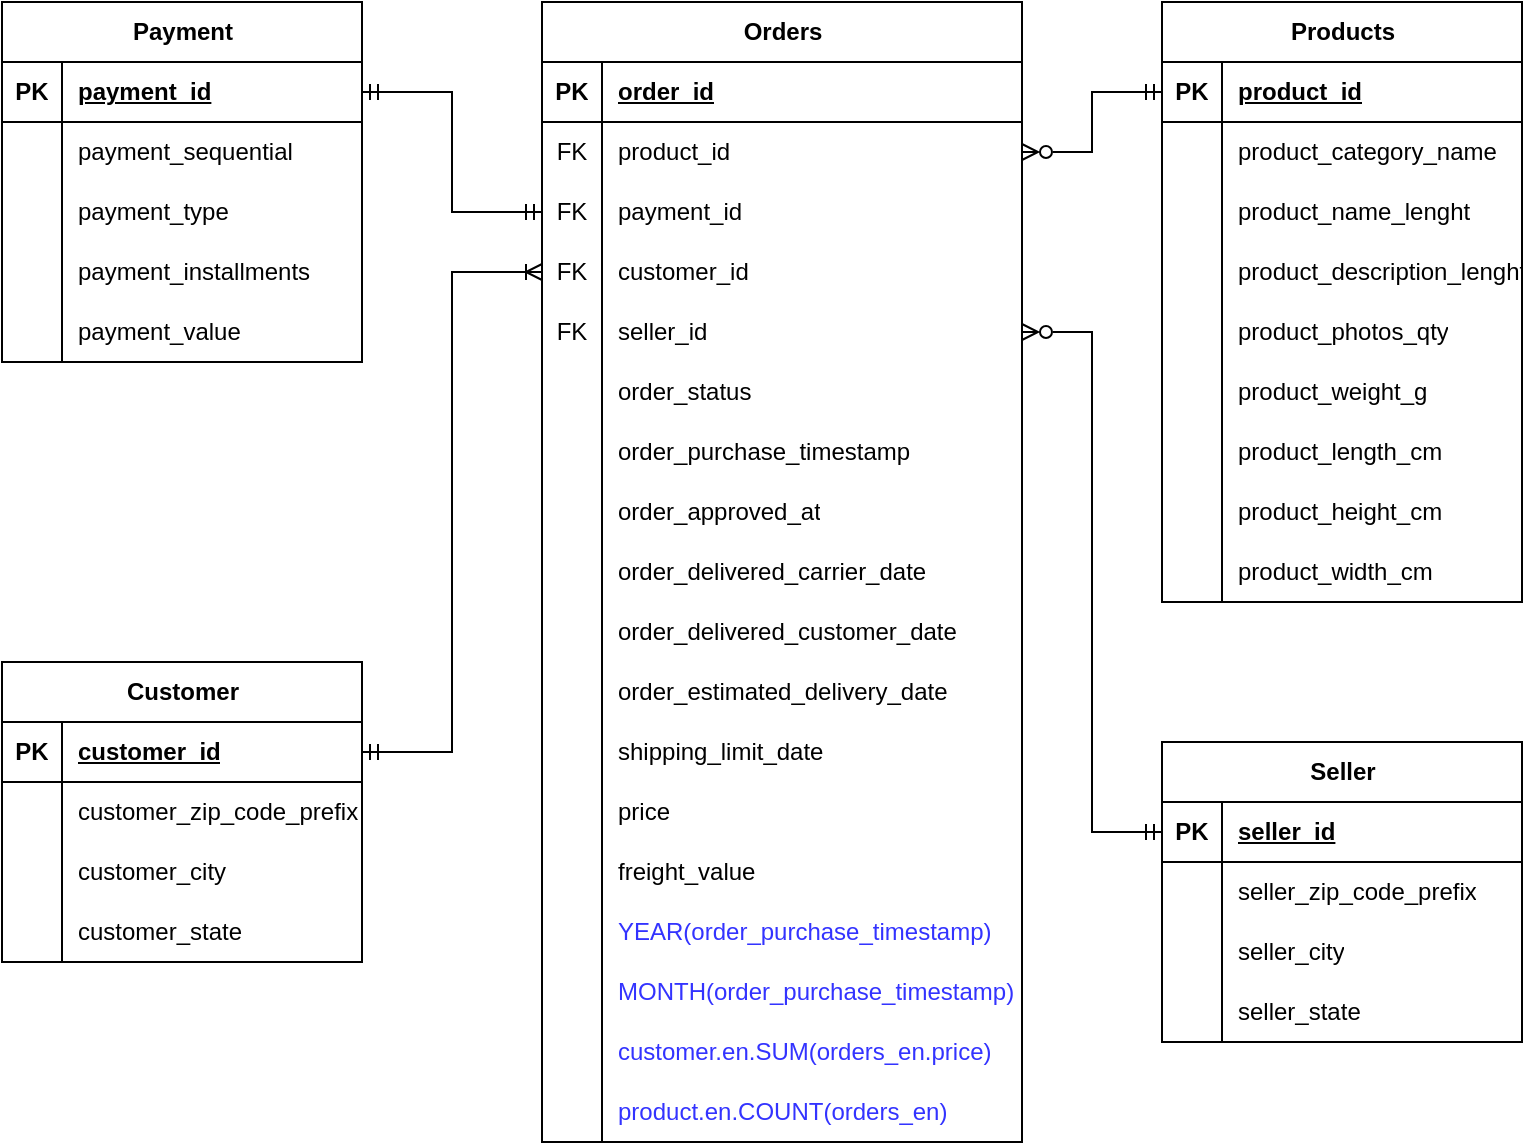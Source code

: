<mxfile version="22.0.8" type="device">
  <diagram name="Page-1" id="qzeJSUhGHi4rWK4yxpz6">
    <mxGraphModel dx="794" dy="478" grid="1" gridSize="10" guides="1" tooltips="1" connect="1" arrows="1" fold="1" page="1" pageScale="1" pageWidth="850" pageHeight="1100" math="0" shadow="0">
      <root>
        <mxCell id="0" />
        <mxCell id="1" parent="0" />
        <mxCell id="Pwe2rk0N0KUXp2eMr-Ns-1" value="Orders" style="shape=table;startSize=30;container=1;collapsible=1;childLayout=tableLayout;fixedRows=1;rowLines=0;fontStyle=1;align=center;resizeLast=1;html=1;" parent="1" vertex="1">
          <mxGeometry x="310" y="120" width="240" height="570" as="geometry" />
        </mxCell>
        <mxCell id="Pwe2rk0N0KUXp2eMr-Ns-2" value="" style="shape=tableRow;horizontal=0;startSize=0;swimlaneHead=0;swimlaneBody=0;fillColor=none;collapsible=0;dropTarget=0;points=[[0,0.5],[1,0.5]];portConstraint=eastwest;top=0;left=0;right=0;bottom=1;" parent="Pwe2rk0N0KUXp2eMr-Ns-1" vertex="1">
          <mxGeometry y="30" width="240" height="30" as="geometry" />
        </mxCell>
        <mxCell id="Pwe2rk0N0KUXp2eMr-Ns-3" value="PK" style="shape=partialRectangle;connectable=0;fillColor=none;top=0;left=0;bottom=0;right=0;fontStyle=1;overflow=hidden;whiteSpace=wrap;html=1;" parent="Pwe2rk0N0KUXp2eMr-Ns-2" vertex="1">
          <mxGeometry width="30" height="30" as="geometry">
            <mxRectangle width="30" height="30" as="alternateBounds" />
          </mxGeometry>
        </mxCell>
        <mxCell id="Pwe2rk0N0KUXp2eMr-Ns-4" value="order_id" style="shape=partialRectangle;connectable=0;fillColor=none;top=0;left=0;bottom=0;right=0;align=left;spacingLeft=6;fontStyle=5;overflow=hidden;whiteSpace=wrap;html=1;" parent="Pwe2rk0N0KUXp2eMr-Ns-2" vertex="1">
          <mxGeometry x="30" width="210" height="30" as="geometry">
            <mxRectangle width="210" height="30" as="alternateBounds" />
          </mxGeometry>
        </mxCell>
        <mxCell id="Pwe2rk0N0KUXp2eMr-Ns-5" value="" style="shape=tableRow;horizontal=0;startSize=0;swimlaneHead=0;swimlaneBody=0;fillColor=none;collapsible=0;dropTarget=0;points=[[0,0.5],[1,0.5]];portConstraint=eastwest;top=0;left=0;right=0;bottom=0;" parent="Pwe2rk0N0KUXp2eMr-Ns-1" vertex="1">
          <mxGeometry y="60" width="240" height="30" as="geometry" />
        </mxCell>
        <mxCell id="Pwe2rk0N0KUXp2eMr-Ns-6" value="FK" style="shape=partialRectangle;connectable=0;fillColor=none;top=0;left=0;bottom=0;right=0;editable=1;overflow=hidden;whiteSpace=wrap;html=1;" parent="Pwe2rk0N0KUXp2eMr-Ns-5" vertex="1">
          <mxGeometry width="30" height="30" as="geometry">
            <mxRectangle width="30" height="30" as="alternateBounds" />
          </mxGeometry>
        </mxCell>
        <mxCell id="Pwe2rk0N0KUXp2eMr-Ns-7" value="product_id" style="shape=partialRectangle;connectable=0;fillColor=none;top=0;left=0;bottom=0;right=0;align=left;spacingLeft=6;overflow=hidden;whiteSpace=wrap;html=1;" parent="Pwe2rk0N0KUXp2eMr-Ns-5" vertex="1">
          <mxGeometry x="30" width="210" height="30" as="geometry">
            <mxRectangle width="210" height="30" as="alternateBounds" />
          </mxGeometry>
        </mxCell>
        <mxCell id="Pwe2rk0N0KUXp2eMr-Ns-8" value="" style="shape=tableRow;horizontal=0;startSize=0;swimlaneHead=0;swimlaneBody=0;fillColor=none;collapsible=0;dropTarget=0;points=[[0,0.5],[1,0.5]];portConstraint=eastwest;top=0;left=0;right=0;bottom=0;" parent="Pwe2rk0N0KUXp2eMr-Ns-1" vertex="1">
          <mxGeometry y="90" width="240" height="30" as="geometry" />
        </mxCell>
        <mxCell id="Pwe2rk0N0KUXp2eMr-Ns-9" value="FK" style="shape=partialRectangle;connectable=0;fillColor=none;top=0;left=0;bottom=0;right=0;editable=1;overflow=hidden;whiteSpace=wrap;html=1;" parent="Pwe2rk0N0KUXp2eMr-Ns-8" vertex="1">
          <mxGeometry width="30" height="30" as="geometry">
            <mxRectangle width="30" height="30" as="alternateBounds" />
          </mxGeometry>
        </mxCell>
        <mxCell id="Pwe2rk0N0KUXp2eMr-Ns-10" value="payment_id" style="shape=partialRectangle;connectable=0;fillColor=none;top=0;left=0;bottom=0;right=0;align=left;spacingLeft=6;overflow=hidden;whiteSpace=wrap;html=1;" parent="Pwe2rk0N0KUXp2eMr-Ns-8" vertex="1">
          <mxGeometry x="30" width="210" height="30" as="geometry">
            <mxRectangle width="210" height="30" as="alternateBounds" />
          </mxGeometry>
        </mxCell>
        <mxCell id="Pwe2rk0N0KUXp2eMr-Ns-11" value="" style="shape=tableRow;horizontal=0;startSize=0;swimlaneHead=0;swimlaneBody=0;fillColor=none;collapsible=0;dropTarget=0;points=[[0,0.5],[1,0.5]];portConstraint=eastwest;top=0;left=0;right=0;bottom=0;" parent="Pwe2rk0N0KUXp2eMr-Ns-1" vertex="1">
          <mxGeometry y="120" width="240" height="30" as="geometry" />
        </mxCell>
        <mxCell id="Pwe2rk0N0KUXp2eMr-Ns-12" value="FK" style="shape=partialRectangle;connectable=0;fillColor=none;top=0;left=0;bottom=0;right=0;editable=1;overflow=hidden;whiteSpace=wrap;html=1;" parent="Pwe2rk0N0KUXp2eMr-Ns-11" vertex="1">
          <mxGeometry width="30" height="30" as="geometry">
            <mxRectangle width="30" height="30" as="alternateBounds" />
          </mxGeometry>
        </mxCell>
        <mxCell id="Pwe2rk0N0KUXp2eMr-Ns-13" value="customer_id" style="shape=partialRectangle;connectable=0;fillColor=none;top=0;left=0;bottom=0;right=0;align=left;spacingLeft=6;overflow=hidden;whiteSpace=wrap;html=1;" parent="Pwe2rk0N0KUXp2eMr-Ns-11" vertex="1">
          <mxGeometry x="30" width="210" height="30" as="geometry">
            <mxRectangle width="210" height="30" as="alternateBounds" />
          </mxGeometry>
        </mxCell>
        <mxCell id="Prn0q72OcxmIZA61o2YZ-41" style="shape=tableRow;horizontal=0;startSize=0;swimlaneHead=0;swimlaneBody=0;fillColor=none;collapsible=0;dropTarget=0;points=[[0,0.5],[1,0.5]];portConstraint=eastwest;top=0;left=0;right=0;bottom=0;" parent="Pwe2rk0N0KUXp2eMr-Ns-1" vertex="1">
          <mxGeometry y="150" width="240" height="30" as="geometry" />
        </mxCell>
        <mxCell id="Prn0q72OcxmIZA61o2YZ-42" value="FK" style="shape=partialRectangle;connectable=0;fillColor=none;top=0;left=0;bottom=0;right=0;editable=1;overflow=hidden;whiteSpace=wrap;html=1;" parent="Prn0q72OcxmIZA61o2YZ-41" vertex="1">
          <mxGeometry width="30" height="30" as="geometry">
            <mxRectangle width="30" height="30" as="alternateBounds" />
          </mxGeometry>
        </mxCell>
        <mxCell id="Prn0q72OcxmIZA61o2YZ-43" value="seller_id" style="shape=partialRectangle;connectable=0;fillColor=none;top=0;left=0;bottom=0;right=0;align=left;spacingLeft=6;overflow=hidden;whiteSpace=wrap;html=1;" parent="Prn0q72OcxmIZA61o2YZ-41" vertex="1">
          <mxGeometry x="30" width="210" height="30" as="geometry">
            <mxRectangle width="210" height="30" as="alternateBounds" />
          </mxGeometry>
        </mxCell>
        <mxCell id="Pwe2rk0N0KUXp2eMr-Ns-93" value="" style="shape=tableRow;horizontal=0;startSize=0;swimlaneHead=0;swimlaneBody=0;fillColor=none;collapsible=0;dropTarget=0;points=[[0,0.5],[1,0.5]];portConstraint=eastwest;top=0;left=0;right=0;bottom=0;" parent="Pwe2rk0N0KUXp2eMr-Ns-1" vertex="1">
          <mxGeometry y="180" width="240" height="30" as="geometry" />
        </mxCell>
        <mxCell id="Pwe2rk0N0KUXp2eMr-Ns-94" value="" style="shape=partialRectangle;connectable=0;fillColor=none;top=0;left=0;bottom=0;right=0;editable=1;overflow=hidden;whiteSpace=wrap;html=1;" parent="Pwe2rk0N0KUXp2eMr-Ns-93" vertex="1">
          <mxGeometry width="30" height="30" as="geometry">
            <mxRectangle width="30" height="30" as="alternateBounds" />
          </mxGeometry>
        </mxCell>
        <mxCell id="Pwe2rk0N0KUXp2eMr-Ns-95" value="order_status" style="shape=partialRectangle;connectable=0;fillColor=none;top=0;left=0;bottom=0;right=0;align=left;spacingLeft=6;overflow=hidden;whiteSpace=wrap;html=1;" parent="Pwe2rk0N0KUXp2eMr-Ns-93" vertex="1">
          <mxGeometry x="30" width="210" height="30" as="geometry">
            <mxRectangle width="210" height="30" as="alternateBounds" />
          </mxGeometry>
        </mxCell>
        <mxCell id="Pwe2rk0N0KUXp2eMr-Ns-96" value="" style="shape=tableRow;horizontal=0;startSize=0;swimlaneHead=0;swimlaneBody=0;fillColor=none;collapsible=0;dropTarget=0;points=[[0,0.5],[1,0.5]];portConstraint=eastwest;top=0;left=0;right=0;bottom=0;" parent="Pwe2rk0N0KUXp2eMr-Ns-1" vertex="1">
          <mxGeometry y="210" width="240" height="30" as="geometry" />
        </mxCell>
        <mxCell id="Pwe2rk0N0KUXp2eMr-Ns-97" value="" style="shape=partialRectangle;connectable=0;fillColor=none;top=0;left=0;bottom=0;right=0;editable=1;overflow=hidden;whiteSpace=wrap;html=1;" parent="Pwe2rk0N0KUXp2eMr-Ns-96" vertex="1">
          <mxGeometry width="30" height="30" as="geometry">
            <mxRectangle width="30" height="30" as="alternateBounds" />
          </mxGeometry>
        </mxCell>
        <mxCell id="Pwe2rk0N0KUXp2eMr-Ns-98" value="order_purchase_timestamp" style="shape=partialRectangle;connectable=0;fillColor=none;top=0;left=0;bottom=0;right=0;align=left;spacingLeft=6;overflow=hidden;whiteSpace=wrap;html=1;" parent="Pwe2rk0N0KUXp2eMr-Ns-96" vertex="1">
          <mxGeometry x="30" width="210" height="30" as="geometry">
            <mxRectangle width="210" height="30" as="alternateBounds" />
          </mxGeometry>
        </mxCell>
        <mxCell id="Pwe2rk0N0KUXp2eMr-Ns-99" value="" style="shape=tableRow;horizontal=0;startSize=0;swimlaneHead=0;swimlaneBody=0;fillColor=none;collapsible=0;dropTarget=0;points=[[0,0.5],[1,0.5]];portConstraint=eastwest;top=0;left=0;right=0;bottom=0;" parent="Pwe2rk0N0KUXp2eMr-Ns-1" vertex="1">
          <mxGeometry y="240" width="240" height="30" as="geometry" />
        </mxCell>
        <mxCell id="Pwe2rk0N0KUXp2eMr-Ns-100" value="" style="shape=partialRectangle;connectable=0;fillColor=none;top=0;left=0;bottom=0;right=0;editable=1;overflow=hidden;whiteSpace=wrap;html=1;" parent="Pwe2rk0N0KUXp2eMr-Ns-99" vertex="1">
          <mxGeometry width="30" height="30" as="geometry">
            <mxRectangle width="30" height="30" as="alternateBounds" />
          </mxGeometry>
        </mxCell>
        <mxCell id="Pwe2rk0N0KUXp2eMr-Ns-101" value="order_approved_at" style="shape=partialRectangle;connectable=0;fillColor=none;top=0;left=0;bottom=0;right=0;align=left;spacingLeft=6;overflow=hidden;whiteSpace=wrap;html=1;" parent="Pwe2rk0N0KUXp2eMr-Ns-99" vertex="1">
          <mxGeometry x="30" width="210" height="30" as="geometry">
            <mxRectangle width="210" height="30" as="alternateBounds" />
          </mxGeometry>
        </mxCell>
        <mxCell id="Pwe2rk0N0KUXp2eMr-Ns-102" value="" style="shape=tableRow;horizontal=0;startSize=0;swimlaneHead=0;swimlaneBody=0;fillColor=none;collapsible=0;dropTarget=0;points=[[0,0.5],[1,0.5]];portConstraint=eastwest;top=0;left=0;right=0;bottom=0;" parent="Pwe2rk0N0KUXp2eMr-Ns-1" vertex="1">
          <mxGeometry y="270" width="240" height="30" as="geometry" />
        </mxCell>
        <mxCell id="Pwe2rk0N0KUXp2eMr-Ns-103" value="" style="shape=partialRectangle;connectable=0;fillColor=none;top=0;left=0;bottom=0;right=0;editable=1;overflow=hidden;whiteSpace=wrap;html=1;" parent="Pwe2rk0N0KUXp2eMr-Ns-102" vertex="1">
          <mxGeometry width="30" height="30" as="geometry">
            <mxRectangle width="30" height="30" as="alternateBounds" />
          </mxGeometry>
        </mxCell>
        <mxCell id="Pwe2rk0N0KUXp2eMr-Ns-104" value="order_delivered_carrier_date" style="shape=partialRectangle;connectable=0;fillColor=none;top=0;left=0;bottom=0;right=0;align=left;spacingLeft=6;overflow=hidden;whiteSpace=wrap;html=1;" parent="Pwe2rk0N0KUXp2eMr-Ns-102" vertex="1">
          <mxGeometry x="30" width="210" height="30" as="geometry">
            <mxRectangle width="210" height="30" as="alternateBounds" />
          </mxGeometry>
        </mxCell>
        <mxCell id="Pwe2rk0N0KUXp2eMr-Ns-105" value="" style="shape=tableRow;horizontal=0;startSize=0;swimlaneHead=0;swimlaneBody=0;fillColor=none;collapsible=0;dropTarget=0;points=[[0,0.5],[1,0.5]];portConstraint=eastwest;top=0;left=0;right=0;bottom=0;" parent="Pwe2rk0N0KUXp2eMr-Ns-1" vertex="1">
          <mxGeometry y="300" width="240" height="30" as="geometry" />
        </mxCell>
        <mxCell id="Pwe2rk0N0KUXp2eMr-Ns-106" value="" style="shape=partialRectangle;connectable=0;fillColor=none;top=0;left=0;bottom=0;right=0;editable=1;overflow=hidden;whiteSpace=wrap;html=1;" parent="Pwe2rk0N0KUXp2eMr-Ns-105" vertex="1">
          <mxGeometry width="30" height="30" as="geometry">
            <mxRectangle width="30" height="30" as="alternateBounds" />
          </mxGeometry>
        </mxCell>
        <mxCell id="Pwe2rk0N0KUXp2eMr-Ns-107" value="order_delivered_customer_date" style="shape=partialRectangle;connectable=0;fillColor=none;top=0;left=0;bottom=0;right=0;align=left;spacingLeft=6;overflow=hidden;whiteSpace=wrap;html=1;" parent="Pwe2rk0N0KUXp2eMr-Ns-105" vertex="1">
          <mxGeometry x="30" width="210" height="30" as="geometry">
            <mxRectangle width="210" height="30" as="alternateBounds" />
          </mxGeometry>
        </mxCell>
        <mxCell id="Pwe2rk0N0KUXp2eMr-Ns-108" value="" style="shape=tableRow;horizontal=0;startSize=0;swimlaneHead=0;swimlaneBody=0;fillColor=none;collapsible=0;dropTarget=0;points=[[0,0.5],[1,0.5]];portConstraint=eastwest;top=0;left=0;right=0;bottom=0;" parent="Pwe2rk0N0KUXp2eMr-Ns-1" vertex="1">
          <mxGeometry y="330" width="240" height="30" as="geometry" />
        </mxCell>
        <mxCell id="Pwe2rk0N0KUXp2eMr-Ns-109" value="" style="shape=partialRectangle;connectable=0;fillColor=none;top=0;left=0;bottom=0;right=0;editable=1;overflow=hidden;whiteSpace=wrap;html=1;" parent="Pwe2rk0N0KUXp2eMr-Ns-108" vertex="1">
          <mxGeometry width="30" height="30" as="geometry">
            <mxRectangle width="30" height="30" as="alternateBounds" />
          </mxGeometry>
        </mxCell>
        <mxCell id="Pwe2rk0N0KUXp2eMr-Ns-110" value="order_estimated_delivery_date" style="shape=partialRectangle;connectable=0;fillColor=none;top=0;left=0;bottom=0;right=0;align=left;spacingLeft=6;overflow=hidden;whiteSpace=wrap;html=1;" parent="Pwe2rk0N0KUXp2eMr-Ns-108" vertex="1">
          <mxGeometry x="30" width="210" height="30" as="geometry">
            <mxRectangle width="210" height="30" as="alternateBounds" />
          </mxGeometry>
        </mxCell>
        <mxCell id="Pwe2rk0N0KUXp2eMr-Ns-169" value="" style="shape=tableRow;horizontal=0;startSize=0;swimlaneHead=0;swimlaneBody=0;fillColor=none;collapsible=0;dropTarget=0;points=[[0,0.5],[1,0.5]];portConstraint=eastwest;top=0;left=0;right=0;bottom=0;" parent="Pwe2rk0N0KUXp2eMr-Ns-1" vertex="1">
          <mxGeometry y="360" width="240" height="30" as="geometry" />
        </mxCell>
        <mxCell id="Pwe2rk0N0KUXp2eMr-Ns-170" value="" style="shape=partialRectangle;connectable=0;fillColor=none;top=0;left=0;bottom=0;right=0;editable=1;overflow=hidden;whiteSpace=wrap;html=1;" parent="Pwe2rk0N0KUXp2eMr-Ns-169" vertex="1">
          <mxGeometry width="30" height="30" as="geometry">
            <mxRectangle width="30" height="30" as="alternateBounds" />
          </mxGeometry>
        </mxCell>
        <mxCell id="Pwe2rk0N0KUXp2eMr-Ns-171" value="shipping_limit_date" style="shape=partialRectangle;connectable=0;fillColor=none;top=0;left=0;bottom=0;right=0;align=left;spacingLeft=6;overflow=hidden;whiteSpace=wrap;html=1;" parent="Pwe2rk0N0KUXp2eMr-Ns-169" vertex="1">
          <mxGeometry x="30" width="210" height="30" as="geometry">
            <mxRectangle width="210" height="30" as="alternateBounds" />
          </mxGeometry>
        </mxCell>
        <mxCell id="Pwe2rk0N0KUXp2eMr-Ns-172" value="" style="shape=tableRow;horizontal=0;startSize=0;swimlaneHead=0;swimlaneBody=0;fillColor=none;collapsible=0;dropTarget=0;points=[[0,0.5],[1,0.5]];portConstraint=eastwest;top=0;left=0;right=0;bottom=0;" parent="Pwe2rk0N0KUXp2eMr-Ns-1" vertex="1">
          <mxGeometry y="390" width="240" height="30" as="geometry" />
        </mxCell>
        <mxCell id="Pwe2rk0N0KUXp2eMr-Ns-173" value="" style="shape=partialRectangle;connectable=0;fillColor=none;top=0;left=0;bottom=0;right=0;editable=1;overflow=hidden;whiteSpace=wrap;html=1;" parent="Pwe2rk0N0KUXp2eMr-Ns-172" vertex="1">
          <mxGeometry width="30" height="30" as="geometry">
            <mxRectangle width="30" height="30" as="alternateBounds" />
          </mxGeometry>
        </mxCell>
        <mxCell id="Pwe2rk0N0KUXp2eMr-Ns-174" value="price" style="shape=partialRectangle;connectable=0;fillColor=none;top=0;left=0;bottom=0;right=0;align=left;spacingLeft=6;overflow=hidden;whiteSpace=wrap;html=1;" parent="Pwe2rk0N0KUXp2eMr-Ns-172" vertex="1">
          <mxGeometry x="30" width="210" height="30" as="geometry">
            <mxRectangle width="210" height="30" as="alternateBounds" />
          </mxGeometry>
        </mxCell>
        <mxCell id="Pwe2rk0N0KUXp2eMr-Ns-175" value="" style="shape=tableRow;horizontal=0;startSize=0;swimlaneHead=0;swimlaneBody=0;fillColor=none;collapsible=0;dropTarget=0;points=[[0,0.5],[1,0.5]];portConstraint=eastwest;top=0;left=0;right=0;bottom=0;" parent="Pwe2rk0N0KUXp2eMr-Ns-1" vertex="1">
          <mxGeometry y="420" width="240" height="30" as="geometry" />
        </mxCell>
        <mxCell id="Pwe2rk0N0KUXp2eMr-Ns-176" value="" style="shape=partialRectangle;connectable=0;fillColor=none;top=0;left=0;bottom=0;right=0;editable=1;overflow=hidden;whiteSpace=wrap;html=1;" parent="Pwe2rk0N0KUXp2eMr-Ns-175" vertex="1">
          <mxGeometry width="30" height="30" as="geometry">
            <mxRectangle width="30" height="30" as="alternateBounds" />
          </mxGeometry>
        </mxCell>
        <mxCell id="Pwe2rk0N0KUXp2eMr-Ns-177" value="freight_value" style="shape=partialRectangle;connectable=0;fillColor=none;top=0;left=0;bottom=0;right=0;align=left;spacingLeft=6;overflow=hidden;whiteSpace=wrap;html=1;" parent="Pwe2rk0N0KUXp2eMr-Ns-175" vertex="1">
          <mxGeometry x="30" width="210" height="30" as="geometry">
            <mxRectangle width="210" height="30" as="alternateBounds" />
          </mxGeometry>
        </mxCell>
        <mxCell id="Prn0q72OcxmIZA61o2YZ-1" value="" style="shape=tableRow;horizontal=0;startSize=0;swimlaneHead=0;swimlaneBody=0;fillColor=none;collapsible=0;dropTarget=0;points=[[0,0.5],[1,0.5]];portConstraint=eastwest;top=0;left=0;right=0;bottom=0;" parent="Pwe2rk0N0KUXp2eMr-Ns-1" vertex="1">
          <mxGeometry y="450" width="240" height="30" as="geometry" />
        </mxCell>
        <mxCell id="Prn0q72OcxmIZA61o2YZ-2" value="" style="shape=partialRectangle;connectable=0;fillColor=none;top=0;left=0;bottom=0;right=0;editable=1;overflow=hidden;whiteSpace=wrap;html=1;" parent="Prn0q72OcxmIZA61o2YZ-1" vertex="1">
          <mxGeometry width="30" height="30" as="geometry">
            <mxRectangle width="30" height="30" as="alternateBounds" />
          </mxGeometry>
        </mxCell>
        <mxCell id="Prn0q72OcxmIZA61o2YZ-3" value="YEAR(order_purchase_timestamp)" style="shape=partialRectangle;connectable=0;fillColor=none;top=0;left=0;bottom=0;right=0;align=left;spacingLeft=6;overflow=hidden;whiteSpace=wrap;html=1;fontColor=#3333FF;" parent="Prn0q72OcxmIZA61o2YZ-1" vertex="1">
          <mxGeometry x="30" width="210" height="30" as="geometry">
            <mxRectangle width="210" height="30" as="alternateBounds" />
          </mxGeometry>
        </mxCell>
        <mxCell id="Prn0q72OcxmIZA61o2YZ-4" value="" style="shape=tableRow;horizontal=0;startSize=0;swimlaneHead=0;swimlaneBody=0;fillColor=none;collapsible=0;dropTarget=0;points=[[0,0.5],[1,0.5]];portConstraint=eastwest;top=0;left=0;right=0;bottom=0;" parent="Pwe2rk0N0KUXp2eMr-Ns-1" vertex="1">
          <mxGeometry y="480" width="240" height="30" as="geometry" />
        </mxCell>
        <mxCell id="Prn0q72OcxmIZA61o2YZ-5" value="" style="shape=partialRectangle;connectable=0;fillColor=none;top=0;left=0;bottom=0;right=0;editable=1;overflow=hidden;whiteSpace=wrap;html=1;" parent="Prn0q72OcxmIZA61o2YZ-4" vertex="1">
          <mxGeometry width="30" height="30" as="geometry">
            <mxRectangle width="30" height="30" as="alternateBounds" />
          </mxGeometry>
        </mxCell>
        <mxCell id="Prn0q72OcxmIZA61o2YZ-6" value="MONTH(order_purchase_timestamp)" style="shape=partialRectangle;connectable=0;fillColor=none;top=0;left=0;bottom=0;right=0;align=left;spacingLeft=6;overflow=hidden;whiteSpace=wrap;html=1;fontColor=#3333FF;" parent="Prn0q72OcxmIZA61o2YZ-4" vertex="1">
          <mxGeometry x="30" width="210" height="30" as="geometry">
            <mxRectangle width="210" height="30" as="alternateBounds" />
          </mxGeometry>
        </mxCell>
        <mxCell id="5S1XWNk25aZmbT5HpbNP-1" value="" style="shape=tableRow;horizontal=0;startSize=0;swimlaneHead=0;swimlaneBody=0;fillColor=none;collapsible=0;dropTarget=0;points=[[0,0.5],[1,0.5]];portConstraint=eastwest;top=0;left=0;right=0;bottom=0;" vertex="1" parent="Pwe2rk0N0KUXp2eMr-Ns-1">
          <mxGeometry y="510" width="240" height="30" as="geometry" />
        </mxCell>
        <mxCell id="5S1XWNk25aZmbT5HpbNP-2" value="" style="shape=partialRectangle;connectable=0;fillColor=none;top=0;left=0;bottom=0;right=0;editable=1;overflow=hidden;whiteSpace=wrap;html=1;" vertex="1" parent="5S1XWNk25aZmbT5HpbNP-1">
          <mxGeometry width="30" height="30" as="geometry">
            <mxRectangle width="30" height="30" as="alternateBounds" />
          </mxGeometry>
        </mxCell>
        <mxCell id="5S1XWNk25aZmbT5HpbNP-3" value="customer.en.SUM(orders_en.price)" style="shape=partialRectangle;connectable=0;fillColor=none;top=0;left=0;bottom=0;right=0;align=left;spacingLeft=6;overflow=hidden;whiteSpace=wrap;html=1;fontColor=#3333FF;" vertex="1" parent="5S1XWNk25aZmbT5HpbNP-1">
          <mxGeometry x="30" width="210" height="30" as="geometry">
            <mxRectangle width="210" height="30" as="alternateBounds" />
          </mxGeometry>
        </mxCell>
        <mxCell id="5S1XWNk25aZmbT5HpbNP-4" value="" style="shape=tableRow;horizontal=0;startSize=0;swimlaneHead=0;swimlaneBody=0;fillColor=none;collapsible=0;dropTarget=0;points=[[0,0.5],[1,0.5]];portConstraint=eastwest;top=0;left=0;right=0;bottom=0;" vertex="1" parent="Pwe2rk0N0KUXp2eMr-Ns-1">
          <mxGeometry y="540" width="240" height="30" as="geometry" />
        </mxCell>
        <mxCell id="5S1XWNk25aZmbT5HpbNP-5" value="" style="shape=partialRectangle;connectable=0;fillColor=none;top=0;left=0;bottom=0;right=0;editable=1;overflow=hidden;whiteSpace=wrap;html=1;" vertex="1" parent="5S1XWNk25aZmbT5HpbNP-4">
          <mxGeometry width="30" height="30" as="geometry">
            <mxRectangle width="30" height="30" as="alternateBounds" />
          </mxGeometry>
        </mxCell>
        <mxCell id="5S1XWNk25aZmbT5HpbNP-6" value="product.en.COUNT(orders_en)" style="shape=partialRectangle;connectable=0;fillColor=none;top=0;left=0;bottom=0;right=0;align=left;spacingLeft=6;overflow=hidden;whiteSpace=wrap;html=1;fontColor=#3333FF;" vertex="1" parent="5S1XWNk25aZmbT5HpbNP-4">
          <mxGeometry x="30" width="210" height="30" as="geometry">
            <mxRectangle width="210" height="30" as="alternateBounds" />
          </mxGeometry>
        </mxCell>
        <mxCell id="Pwe2rk0N0KUXp2eMr-Ns-14" value="Products" style="shape=table;startSize=30;container=1;collapsible=1;childLayout=tableLayout;fixedRows=1;rowLines=0;fontStyle=1;align=center;resizeLast=1;html=1;" parent="1" vertex="1">
          <mxGeometry x="620" y="120" width="180" height="300" as="geometry" />
        </mxCell>
        <mxCell id="Pwe2rk0N0KUXp2eMr-Ns-15" value="" style="shape=tableRow;horizontal=0;startSize=0;swimlaneHead=0;swimlaneBody=0;fillColor=none;collapsible=0;dropTarget=0;points=[[0,0.5],[1,0.5]];portConstraint=eastwest;top=0;left=0;right=0;bottom=1;" parent="Pwe2rk0N0KUXp2eMr-Ns-14" vertex="1">
          <mxGeometry y="30" width="180" height="30" as="geometry" />
        </mxCell>
        <mxCell id="Pwe2rk0N0KUXp2eMr-Ns-16" value="PK" style="shape=partialRectangle;connectable=0;fillColor=none;top=0;left=0;bottom=0;right=0;fontStyle=1;overflow=hidden;whiteSpace=wrap;html=1;" parent="Pwe2rk0N0KUXp2eMr-Ns-15" vertex="1">
          <mxGeometry width="30" height="30" as="geometry">
            <mxRectangle width="30" height="30" as="alternateBounds" />
          </mxGeometry>
        </mxCell>
        <mxCell id="Pwe2rk0N0KUXp2eMr-Ns-17" value="product_id" style="shape=partialRectangle;connectable=0;fillColor=none;top=0;left=0;bottom=0;right=0;align=left;spacingLeft=6;fontStyle=5;overflow=hidden;whiteSpace=wrap;html=1;" parent="Pwe2rk0N0KUXp2eMr-Ns-15" vertex="1">
          <mxGeometry x="30" width="150" height="30" as="geometry">
            <mxRectangle width="150" height="30" as="alternateBounds" />
          </mxGeometry>
        </mxCell>
        <mxCell id="Pwe2rk0N0KUXp2eMr-Ns-123" value="" style="shape=tableRow;horizontal=0;startSize=0;swimlaneHead=0;swimlaneBody=0;fillColor=none;collapsible=0;dropTarget=0;points=[[0,0.5],[1,0.5]];portConstraint=eastwest;top=0;left=0;right=0;bottom=0;" parent="Pwe2rk0N0KUXp2eMr-Ns-14" vertex="1">
          <mxGeometry y="60" width="180" height="30" as="geometry" />
        </mxCell>
        <mxCell id="Pwe2rk0N0KUXp2eMr-Ns-124" value="" style="shape=partialRectangle;connectable=0;fillColor=none;top=0;left=0;bottom=0;right=0;editable=1;overflow=hidden;whiteSpace=wrap;html=1;" parent="Pwe2rk0N0KUXp2eMr-Ns-123" vertex="1">
          <mxGeometry width="30" height="30" as="geometry">
            <mxRectangle width="30" height="30" as="alternateBounds" />
          </mxGeometry>
        </mxCell>
        <mxCell id="Pwe2rk0N0KUXp2eMr-Ns-125" value="product_category_name" style="shape=partialRectangle;connectable=0;fillColor=none;top=0;left=0;bottom=0;right=0;align=left;spacingLeft=6;overflow=hidden;whiteSpace=wrap;html=1;" parent="Pwe2rk0N0KUXp2eMr-Ns-123" vertex="1">
          <mxGeometry x="30" width="150" height="30" as="geometry">
            <mxRectangle width="150" height="30" as="alternateBounds" />
          </mxGeometry>
        </mxCell>
        <mxCell id="Pwe2rk0N0KUXp2eMr-Ns-126" value="" style="shape=tableRow;horizontal=0;startSize=0;swimlaneHead=0;swimlaneBody=0;fillColor=none;collapsible=0;dropTarget=0;points=[[0,0.5],[1,0.5]];portConstraint=eastwest;top=0;left=0;right=0;bottom=0;" parent="Pwe2rk0N0KUXp2eMr-Ns-14" vertex="1">
          <mxGeometry y="90" width="180" height="30" as="geometry" />
        </mxCell>
        <mxCell id="Pwe2rk0N0KUXp2eMr-Ns-127" value="" style="shape=partialRectangle;connectable=0;fillColor=none;top=0;left=0;bottom=0;right=0;editable=1;overflow=hidden;whiteSpace=wrap;html=1;" parent="Pwe2rk0N0KUXp2eMr-Ns-126" vertex="1">
          <mxGeometry width="30" height="30" as="geometry">
            <mxRectangle width="30" height="30" as="alternateBounds" />
          </mxGeometry>
        </mxCell>
        <mxCell id="Pwe2rk0N0KUXp2eMr-Ns-128" value="product_name_lenght" style="shape=partialRectangle;connectable=0;fillColor=none;top=0;left=0;bottom=0;right=0;align=left;spacingLeft=6;overflow=hidden;whiteSpace=wrap;html=1;" parent="Pwe2rk0N0KUXp2eMr-Ns-126" vertex="1">
          <mxGeometry x="30" width="150" height="30" as="geometry">
            <mxRectangle width="150" height="30" as="alternateBounds" />
          </mxGeometry>
        </mxCell>
        <mxCell id="Pwe2rk0N0KUXp2eMr-Ns-129" value="" style="shape=tableRow;horizontal=0;startSize=0;swimlaneHead=0;swimlaneBody=0;fillColor=none;collapsible=0;dropTarget=0;points=[[0,0.5],[1,0.5]];portConstraint=eastwest;top=0;left=0;right=0;bottom=0;" parent="Pwe2rk0N0KUXp2eMr-Ns-14" vertex="1">
          <mxGeometry y="120" width="180" height="30" as="geometry" />
        </mxCell>
        <mxCell id="Pwe2rk0N0KUXp2eMr-Ns-130" value="" style="shape=partialRectangle;connectable=0;fillColor=none;top=0;left=0;bottom=0;right=0;editable=1;overflow=hidden;whiteSpace=wrap;html=1;" parent="Pwe2rk0N0KUXp2eMr-Ns-129" vertex="1">
          <mxGeometry width="30" height="30" as="geometry">
            <mxRectangle width="30" height="30" as="alternateBounds" />
          </mxGeometry>
        </mxCell>
        <mxCell id="Pwe2rk0N0KUXp2eMr-Ns-131" value="product_description_lenght" style="shape=partialRectangle;connectable=0;fillColor=none;top=0;left=0;bottom=0;right=0;align=left;spacingLeft=6;overflow=hidden;whiteSpace=wrap;html=1;" parent="Pwe2rk0N0KUXp2eMr-Ns-129" vertex="1">
          <mxGeometry x="30" width="150" height="30" as="geometry">
            <mxRectangle width="150" height="30" as="alternateBounds" />
          </mxGeometry>
        </mxCell>
        <mxCell id="Pwe2rk0N0KUXp2eMr-Ns-132" value="" style="shape=tableRow;horizontal=0;startSize=0;swimlaneHead=0;swimlaneBody=0;fillColor=none;collapsible=0;dropTarget=0;points=[[0,0.5],[1,0.5]];portConstraint=eastwest;top=0;left=0;right=0;bottom=0;" parent="Pwe2rk0N0KUXp2eMr-Ns-14" vertex="1">
          <mxGeometry y="150" width="180" height="30" as="geometry" />
        </mxCell>
        <mxCell id="Pwe2rk0N0KUXp2eMr-Ns-133" value="" style="shape=partialRectangle;connectable=0;fillColor=none;top=0;left=0;bottom=0;right=0;editable=1;overflow=hidden;whiteSpace=wrap;html=1;" parent="Pwe2rk0N0KUXp2eMr-Ns-132" vertex="1">
          <mxGeometry width="30" height="30" as="geometry">
            <mxRectangle width="30" height="30" as="alternateBounds" />
          </mxGeometry>
        </mxCell>
        <mxCell id="Pwe2rk0N0KUXp2eMr-Ns-134" value="product_photos_qty" style="shape=partialRectangle;connectable=0;fillColor=none;top=0;left=0;bottom=0;right=0;align=left;spacingLeft=6;overflow=hidden;whiteSpace=wrap;html=1;" parent="Pwe2rk0N0KUXp2eMr-Ns-132" vertex="1">
          <mxGeometry x="30" width="150" height="30" as="geometry">
            <mxRectangle width="150" height="30" as="alternateBounds" />
          </mxGeometry>
        </mxCell>
        <mxCell id="Pwe2rk0N0KUXp2eMr-Ns-135" value="" style="shape=tableRow;horizontal=0;startSize=0;swimlaneHead=0;swimlaneBody=0;fillColor=none;collapsible=0;dropTarget=0;points=[[0,0.5],[1,0.5]];portConstraint=eastwest;top=0;left=0;right=0;bottom=0;" parent="Pwe2rk0N0KUXp2eMr-Ns-14" vertex="1">
          <mxGeometry y="180" width="180" height="30" as="geometry" />
        </mxCell>
        <mxCell id="Pwe2rk0N0KUXp2eMr-Ns-136" value="" style="shape=partialRectangle;connectable=0;fillColor=none;top=0;left=0;bottom=0;right=0;editable=1;overflow=hidden;whiteSpace=wrap;html=1;" parent="Pwe2rk0N0KUXp2eMr-Ns-135" vertex="1">
          <mxGeometry width="30" height="30" as="geometry">
            <mxRectangle width="30" height="30" as="alternateBounds" />
          </mxGeometry>
        </mxCell>
        <mxCell id="Pwe2rk0N0KUXp2eMr-Ns-137" value="product_weight_g" style="shape=partialRectangle;connectable=0;fillColor=none;top=0;left=0;bottom=0;right=0;align=left;spacingLeft=6;overflow=hidden;whiteSpace=wrap;html=1;" parent="Pwe2rk0N0KUXp2eMr-Ns-135" vertex="1">
          <mxGeometry x="30" width="150" height="30" as="geometry">
            <mxRectangle width="150" height="30" as="alternateBounds" />
          </mxGeometry>
        </mxCell>
        <mxCell id="Pwe2rk0N0KUXp2eMr-Ns-151" value="" style="shape=tableRow;horizontal=0;startSize=0;swimlaneHead=0;swimlaneBody=0;fillColor=none;collapsible=0;dropTarget=0;points=[[0,0.5],[1,0.5]];portConstraint=eastwest;top=0;left=0;right=0;bottom=0;" parent="Pwe2rk0N0KUXp2eMr-Ns-14" vertex="1">
          <mxGeometry y="210" width="180" height="30" as="geometry" />
        </mxCell>
        <mxCell id="Pwe2rk0N0KUXp2eMr-Ns-152" value="" style="shape=partialRectangle;connectable=0;fillColor=none;top=0;left=0;bottom=0;right=0;editable=1;overflow=hidden;whiteSpace=wrap;html=1;" parent="Pwe2rk0N0KUXp2eMr-Ns-151" vertex="1">
          <mxGeometry width="30" height="30" as="geometry">
            <mxRectangle width="30" height="30" as="alternateBounds" />
          </mxGeometry>
        </mxCell>
        <mxCell id="Pwe2rk0N0KUXp2eMr-Ns-153" value="product_length_cm" style="shape=partialRectangle;connectable=0;fillColor=none;top=0;left=0;bottom=0;right=0;align=left;spacingLeft=6;overflow=hidden;whiteSpace=wrap;html=1;" parent="Pwe2rk0N0KUXp2eMr-Ns-151" vertex="1">
          <mxGeometry x="30" width="150" height="30" as="geometry">
            <mxRectangle width="150" height="30" as="alternateBounds" />
          </mxGeometry>
        </mxCell>
        <mxCell id="Pwe2rk0N0KUXp2eMr-Ns-154" value="" style="shape=tableRow;horizontal=0;startSize=0;swimlaneHead=0;swimlaneBody=0;fillColor=none;collapsible=0;dropTarget=0;points=[[0,0.5],[1,0.5]];portConstraint=eastwest;top=0;left=0;right=0;bottom=0;" parent="Pwe2rk0N0KUXp2eMr-Ns-14" vertex="1">
          <mxGeometry y="240" width="180" height="30" as="geometry" />
        </mxCell>
        <mxCell id="Pwe2rk0N0KUXp2eMr-Ns-155" value="" style="shape=partialRectangle;connectable=0;fillColor=none;top=0;left=0;bottom=0;right=0;editable=1;overflow=hidden;whiteSpace=wrap;html=1;" parent="Pwe2rk0N0KUXp2eMr-Ns-154" vertex="1">
          <mxGeometry width="30" height="30" as="geometry">
            <mxRectangle width="30" height="30" as="alternateBounds" />
          </mxGeometry>
        </mxCell>
        <mxCell id="Pwe2rk0N0KUXp2eMr-Ns-156" value="product_height_cm" style="shape=partialRectangle;connectable=0;fillColor=none;top=0;left=0;bottom=0;right=0;align=left;spacingLeft=6;overflow=hidden;whiteSpace=wrap;html=1;" parent="Pwe2rk0N0KUXp2eMr-Ns-154" vertex="1">
          <mxGeometry x="30" width="150" height="30" as="geometry">
            <mxRectangle width="150" height="30" as="alternateBounds" />
          </mxGeometry>
        </mxCell>
        <mxCell id="Pwe2rk0N0KUXp2eMr-Ns-157" value="" style="shape=tableRow;horizontal=0;startSize=0;swimlaneHead=0;swimlaneBody=0;fillColor=none;collapsible=0;dropTarget=0;points=[[0,0.5],[1,0.5]];portConstraint=eastwest;top=0;left=0;right=0;bottom=0;" parent="Pwe2rk0N0KUXp2eMr-Ns-14" vertex="1">
          <mxGeometry y="270" width="180" height="30" as="geometry" />
        </mxCell>
        <mxCell id="Pwe2rk0N0KUXp2eMr-Ns-158" value="" style="shape=partialRectangle;connectable=0;fillColor=none;top=0;left=0;bottom=0;right=0;editable=1;overflow=hidden;whiteSpace=wrap;html=1;" parent="Pwe2rk0N0KUXp2eMr-Ns-157" vertex="1">
          <mxGeometry width="30" height="30" as="geometry">
            <mxRectangle width="30" height="30" as="alternateBounds" />
          </mxGeometry>
        </mxCell>
        <mxCell id="Pwe2rk0N0KUXp2eMr-Ns-159" value="product_width_cm" style="shape=partialRectangle;connectable=0;fillColor=none;top=0;left=0;bottom=0;right=0;align=left;spacingLeft=6;overflow=hidden;whiteSpace=wrap;html=1;" parent="Pwe2rk0N0KUXp2eMr-Ns-157" vertex="1">
          <mxGeometry x="30" width="150" height="30" as="geometry">
            <mxRectangle width="150" height="30" as="alternateBounds" />
          </mxGeometry>
        </mxCell>
        <mxCell id="Pwe2rk0N0KUXp2eMr-Ns-27" value="Payment" style="shape=table;startSize=30;container=1;collapsible=1;childLayout=tableLayout;fixedRows=1;rowLines=0;fontStyle=1;align=center;resizeLast=1;html=1;" parent="1" vertex="1">
          <mxGeometry x="40" y="120" width="180" height="180" as="geometry" />
        </mxCell>
        <mxCell id="Pwe2rk0N0KUXp2eMr-Ns-28" value="" style="shape=tableRow;horizontal=0;startSize=0;swimlaneHead=0;swimlaneBody=0;fillColor=none;collapsible=0;dropTarget=0;points=[[0,0.5],[1,0.5]];portConstraint=eastwest;top=0;left=0;right=0;bottom=1;" parent="Pwe2rk0N0KUXp2eMr-Ns-27" vertex="1">
          <mxGeometry y="30" width="180" height="30" as="geometry" />
        </mxCell>
        <mxCell id="Pwe2rk0N0KUXp2eMr-Ns-29" value="PK" style="shape=partialRectangle;connectable=0;fillColor=none;top=0;left=0;bottom=0;right=0;fontStyle=1;overflow=hidden;whiteSpace=wrap;html=1;" parent="Pwe2rk0N0KUXp2eMr-Ns-28" vertex="1">
          <mxGeometry width="30" height="30" as="geometry">
            <mxRectangle width="30" height="30" as="alternateBounds" />
          </mxGeometry>
        </mxCell>
        <mxCell id="Pwe2rk0N0KUXp2eMr-Ns-30" value="payment_id" style="shape=partialRectangle;connectable=0;fillColor=none;top=0;left=0;bottom=0;right=0;align=left;spacingLeft=6;fontStyle=5;overflow=hidden;whiteSpace=wrap;html=1;" parent="Pwe2rk0N0KUXp2eMr-Ns-28" vertex="1">
          <mxGeometry x="30" width="150" height="30" as="geometry">
            <mxRectangle width="150" height="30" as="alternateBounds" />
          </mxGeometry>
        </mxCell>
        <mxCell id="Pwe2rk0N0KUXp2eMr-Ns-34" value="" style="shape=tableRow;horizontal=0;startSize=0;swimlaneHead=0;swimlaneBody=0;fillColor=none;collapsible=0;dropTarget=0;points=[[0,0.5],[1,0.5]];portConstraint=eastwest;top=0;left=0;right=0;bottom=0;" parent="Pwe2rk0N0KUXp2eMr-Ns-27" vertex="1">
          <mxGeometry y="60" width="180" height="30" as="geometry" />
        </mxCell>
        <mxCell id="Pwe2rk0N0KUXp2eMr-Ns-35" value="" style="shape=partialRectangle;connectable=0;fillColor=none;top=0;left=0;bottom=0;right=0;editable=1;overflow=hidden;whiteSpace=wrap;html=1;" parent="Pwe2rk0N0KUXp2eMr-Ns-34" vertex="1">
          <mxGeometry width="30" height="30" as="geometry">
            <mxRectangle width="30" height="30" as="alternateBounds" />
          </mxGeometry>
        </mxCell>
        <mxCell id="Pwe2rk0N0KUXp2eMr-Ns-36" value="payment_sequential" style="shape=partialRectangle;connectable=0;fillColor=none;top=0;left=0;bottom=0;right=0;align=left;spacingLeft=6;overflow=hidden;whiteSpace=wrap;html=1;" parent="Pwe2rk0N0KUXp2eMr-Ns-34" vertex="1">
          <mxGeometry x="30" width="150" height="30" as="geometry">
            <mxRectangle width="150" height="30" as="alternateBounds" />
          </mxGeometry>
        </mxCell>
        <mxCell id="Pwe2rk0N0KUXp2eMr-Ns-37" value="" style="shape=tableRow;horizontal=0;startSize=0;swimlaneHead=0;swimlaneBody=0;fillColor=none;collapsible=0;dropTarget=0;points=[[0,0.5],[1,0.5]];portConstraint=eastwest;top=0;left=0;right=0;bottom=0;" parent="Pwe2rk0N0KUXp2eMr-Ns-27" vertex="1">
          <mxGeometry y="90" width="180" height="30" as="geometry" />
        </mxCell>
        <mxCell id="Pwe2rk0N0KUXp2eMr-Ns-38" value="" style="shape=partialRectangle;connectable=0;fillColor=none;top=0;left=0;bottom=0;right=0;editable=1;overflow=hidden;whiteSpace=wrap;html=1;" parent="Pwe2rk0N0KUXp2eMr-Ns-37" vertex="1">
          <mxGeometry width="30" height="30" as="geometry">
            <mxRectangle width="30" height="30" as="alternateBounds" />
          </mxGeometry>
        </mxCell>
        <mxCell id="Pwe2rk0N0KUXp2eMr-Ns-39" value="payment_type" style="shape=partialRectangle;connectable=0;fillColor=none;top=0;left=0;bottom=0;right=0;align=left;spacingLeft=6;overflow=hidden;whiteSpace=wrap;html=1;" parent="Pwe2rk0N0KUXp2eMr-Ns-37" vertex="1">
          <mxGeometry x="30" width="150" height="30" as="geometry">
            <mxRectangle width="150" height="30" as="alternateBounds" />
          </mxGeometry>
        </mxCell>
        <mxCell id="Pwe2rk0N0KUXp2eMr-Ns-62" value="" style="shape=tableRow;horizontal=0;startSize=0;swimlaneHead=0;swimlaneBody=0;fillColor=none;collapsible=0;dropTarget=0;points=[[0,0.5],[1,0.5]];portConstraint=eastwest;top=0;left=0;right=0;bottom=0;" parent="Pwe2rk0N0KUXp2eMr-Ns-27" vertex="1">
          <mxGeometry y="120" width="180" height="30" as="geometry" />
        </mxCell>
        <mxCell id="Pwe2rk0N0KUXp2eMr-Ns-63" value="" style="shape=partialRectangle;connectable=0;fillColor=none;top=0;left=0;bottom=0;right=0;editable=1;overflow=hidden;whiteSpace=wrap;html=1;" parent="Pwe2rk0N0KUXp2eMr-Ns-62" vertex="1">
          <mxGeometry width="30" height="30" as="geometry">
            <mxRectangle width="30" height="30" as="alternateBounds" />
          </mxGeometry>
        </mxCell>
        <mxCell id="Pwe2rk0N0KUXp2eMr-Ns-64" value="payment_installments" style="shape=partialRectangle;connectable=0;fillColor=none;top=0;left=0;bottom=0;right=0;align=left;spacingLeft=6;overflow=hidden;whiteSpace=wrap;html=1;" parent="Pwe2rk0N0KUXp2eMr-Ns-62" vertex="1">
          <mxGeometry x="30" width="150" height="30" as="geometry">
            <mxRectangle width="150" height="30" as="alternateBounds" />
          </mxGeometry>
        </mxCell>
        <mxCell id="Pwe2rk0N0KUXp2eMr-Ns-65" value="" style="shape=tableRow;horizontal=0;startSize=0;swimlaneHead=0;swimlaneBody=0;fillColor=none;collapsible=0;dropTarget=0;points=[[0,0.5],[1,0.5]];portConstraint=eastwest;top=0;left=0;right=0;bottom=0;" parent="Pwe2rk0N0KUXp2eMr-Ns-27" vertex="1">
          <mxGeometry y="150" width="180" height="30" as="geometry" />
        </mxCell>
        <mxCell id="Pwe2rk0N0KUXp2eMr-Ns-66" value="" style="shape=partialRectangle;connectable=0;fillColor=none;top=0;left=0;bottom=0;right=0;editable=1;overflow=hidden;whiteSpace=wrap;html=1;" parent="Pwe2rk0N0KUXp2eMr-Ns-65" vertex="1">
          <mxGeometry width="30" height="30" as="geometry">
            <mxRectangle width="30" height="30" as="alternateBounds" />
          </mxGeometry>
        </mxCell>
        <mxCell id="Pwe2rk0N0KUXp2eMr-Ns-67" value="payment_value" style="shape=partialRectangle;connectable=0;fillColor=none;top=0;left=0;bottom=0;right=0;align=left;spacingLeft=6;overflow=hidden;whiteSpace=wrap;html=1;" parent="Pwe2rk0N0KUXp2eMr-Ns-65" vertex="1">
          <mxGeometry x="30" width="150" height="30" as="geometry">
            <mxRectangle width="150" height="30" as="alternateBounds" />
          </mxGeometry>
        </mxCell>
        <mxCell id="Pwe2rk0N0KUXp2eMr-Ns-40" value="Customer" style="shape=table;startSize=30;container=1;collapsible=1;childLayout=tableLayout;fixedRows=1;rowLines=0;fontStyle=1;align=center;resizeLast=1;html=1;" parent="1" vertex="1">
          <mxGeometry x="40" y="450" width="180" height="150" as="geometry" />
        </mxCell>
        <mxCell id="Pwe2rk0N0KUXp2eMr-Ns-41" value="" style="shape=tableRow;horizontal=0;startSize=0;swimlaneHead=0;swimlaneBody=0;fillColor=none;collapsible=0;dropTarget=0;points=[[0,0.5],[1,0.5]];portConstraint=eastwest;top=0;left=0;right=0;bottom=1;" parent="Pwe2rk0N0KUXp2eMr-Ns-40" vertex="1">
          <mxGeometry y="30" width="180" height="30" as="geometry" />
        </mxCell>
        <mxCell id="Pwe2rk0N0KUXp2eMr-Ns-42" value="PK" style="shape=partialRectangle;connectable=0;fillColor=none;top=0;left=0;bottom=0;right=0;fontStyle=1;overflow=hidden;whiteSpace=wrap;html=1;" parent="Pwe2rk0N0KUXp2eMr-Ns-41" vertex="1">
          <mxGeometry width="30" height="30" as="geometry">
            <mxRectangle width="30" height="30" as="alternateBounds" />
          </mxGeometry>
        </mxCell>
        <mxCell id="Pwe2rk0N0KUXp2eMr-Ns-43" value="customer_id" style="shape=partialRectangle;connectable=0;fillColor=none;top=0;left=0;bottom=0;right=0;align=left;spacingLeft=6;fontStyle=5;overflow=hidden;whiteSpace=wrap;html=1;" parent="Pwe2rk0N0KUXp2eMr-Ns-41" vertex="1">
          <mxGeometry x="30" width="150" height="30" as="geometry">
            <mxRectangle width="150" height="30" as="alternateBounds" />
          </mxGeometry>
        </mxCell>
        <mxCell id="Pwe2rk0N0KUXp2eMr-Ns-47" value="" style="shape=tableRow;horizontal=0;startSize=0;swimlaneHead=0;swimlaneBody=0;fillColor=none;collapsible=0;dropTarget=0;points=[[0,0.5],[1,0.5]];portConstraint=eastwest;top=0;left=0;right=0;bottom=0;" parent="Pwe2rk0N0KUXp2eMr-Ns-40" vertex="1">
          <mxGeometry y="60" width="180" height="30" as="geometry" />
        </mxCell>
        <mxCell id="Pwe2rk0N0KUXp2eMr-Ns-48" value="" style="shape=partialRectangle;connectable=0;fillColor=none;top=0;left=0;bottom=0;right=0;editable=1;overflow=hidden;whiteSpace=wrap;html=1;" parent="Pwe2rk0N0KUXp2eMr-Ns-47" vertex="1">
          <mxGeometry width="30" height="30" as="geometry">
            <mxRectangle width="30" height="30" as="alternateBounds" />
          </mxGeometry>
        </mxCell>
        <mxCell id="Pwe2rk0N0KUXp2eMr-Ns-49" value="customer_zip_code_prefix" style="shape=partialRectangle;connectable=0;fillColor=none;top=0;left=0;bottom=0;right=0;align=left;spacingLeft=6;overflow=hidden;whiteSpace=wrap;html=1;" parent="Pwe2rk0N0KUXp2eMr-Ns-47" vertex="1">
          <mxGeometry x="30" width="150" height="30" as="geometry">
            <mxRectangle width="150" height="30" as="alternateBounds" />
          </mxGeometry>
        </mxCell>
        <mxCell id="Pwe2rk0N0KUXp2eMr-Ns-50" value="" style="shape=tableRow;horizontal=0;startSize=0;swimlaneHead=0;swimlaneBody=0;fillColor=none;collapsible=0;dropTarget=0;points=[[0,0.5],[1,0.5]];portConstraint=eastwest;top=0;left=0;right=0;bottom=0;" parent="Pwe2rk0N0KUXp2eMr-Ns-40" vertex="1">
          <mxGeometry y="90" width="180" height="30" as="geometry" />
        </mxCell>
        <mxCell id="Pwe2rk0N0KUXp2eMr-Ns-51" value="" style="shape=partialRectangle;connectable=0;fillColor=none;top=0;left=0;bottom=0;right=0;editable=1;overflow=hidden;whiteSpace=wrap;html=1;" parent="Pwe2rk0N0KUXp2eMr-Ns-50" vertex="1">
          <mxGeometry width="30" height="30" as="geometry">
            <mxRectangle width="30" height="30" as="alternateBounds" />
          </mxGeometry>
        </mxCell>
        <mxCell id="Pwe2rk0N0KUXp2eMr-Ns-52" value="customer_city" style="shape=partialRectangle;connectable=0;fillColor=none;top=0;left=0;bottom=0;right=0;align=left;spacingLeft=6;overflow=hidden;whiteSpace=wrap;html=1;" parent="Pwe2rk0N0KUXp2eMr-Ns-50" vertex="1">
          <mxGeometry x="30" width="150" height="30" as="geometry">
            <mxRectangle width="150" height="30" as="alternateBounds" />
          </mxGeometry>
        </mxCell>
        <mxCell id="Pwe2rk0N0KUXp2eMr-Ns-53" value="" style="shape=tableRow;horizontal=0;startSize=0;swimlaneHead=0;swimlaneBody=0;fillColor=none;collapsible=0;dropTarget=0;points=[[0,0.5],[1,0.5]];portConstraint=eastwest;top=0;left=0;right=0;bottom=0;" parent="Pwe2rk0N0KUXp2eMr-Ns-40" vertex="1">
          <mxGeometry y="120" width="180" height="30" as="geometry" />
        </mxCell>
        <mxCell id="Pwe2rk0N0KUXp2eMr-Ns-54" value="" style="shape=partialRectangle;connectable=0;fillColor=none;top=0;left=0;bottom=0;right=0;editable=1;overflow=hidden;whiteSpace=wrap;html=1;" parent="Pwe2rk0N0KUXp2eMr-Ns-53" vertex="1">
          <mxGeometry width="30" height="30" as="geometry">
            <mxRectangle width="30" height="30" as="alternateBounds" />
          </mxGeometry>
        </mxCell>
        <mxCell id="Pwe2rk0N0KUXp2eMr-Ns-55" value="customer_state" style="shape=partialRectangle;connectable=0;fillColor=none;top=0;left=0;bottom=0;right=0;align=left;spacingLeft=6;overflow=hidden;whiteSpace=wrap;html=1;" parent="Pwe2rk0N0KUXp2eMr-Ns-53" vertex="1">
          <mxGeometry x="30" width="150" height="30" as="geometry">
            <mxRectangle width="150" height="30" as="alternateBounds" />
          </mxGeometry>
        </mxCell>
        <mxCell id="Pwe2rk0N0KUXp2eMr-Ns-148" style="edgeStyle=orthogonalEdgeStyle;rounded=0;orthogonalLoop=1;jettySize=auto;html=1;entryX=0;entryY=0.5;entryDx=0;entryDy=0;endArrow=ERmandOne;endFill=0;startArrow=ERzeroToMany;startFill=0;" parent="1" source="Pwe2rk0N0KUXp2eMr-Ns-5" target="Pwe2rk0N0KUXp2eMr-Ns-15" edge="1">
          <mxGeometry relative="1" as="geometry" />
        </mxCell>
        <mxCell id="Pwe2rk0N0KUXp2eMr-Ns-149" style="edgeStyle=orthogonalEdgeStyle;rounded=0;orthogonalLoop=1;jettySize=auto;html=1;entryX=1;entryY=0.5;entryDx=0;entryDy=0;startArrow=ERmandOne;startFill=0;endArrow=ERmandOne;endFill=0;" parent="1" source="Pwe2rk0N0KUXp2eMr-Ns-8" target="Pwe2rk0N0KUXp2eMr-Ns-28" edge="1">
          <mxGeometry relative="1" as="geometry" />
        </mxCell>
        <mxCell id="Pwe2rk0N0KUXp2eMr-Ns-150" style="edgeStyle=orthogonalEdgeStyle;rounded=0;orthogonalLoop=1;jettySize=auto;html=1;entryX=1;entryY=0.5;entryDx=0;entryDy=0;endArrow=ERmandOne;endFill=0;startArrow=ERoneToMany;startFill=0;" parent="1" source="Pwe2rk0N0KUXp2eMr-Ns-11" target="Pwe2rk0N0KUXp2eMr-Ns-41" edge="1">
          <mxGeometry relative="1" as="geometry" />
        </mxCell>
        <mxCell id="Prn0q72OcxmIZA61o2YZ-13" value="Seller" style="shape=table;startSize=30;container=1;collapsible=1;childLayout=tableLayout;fixedRows=1;rowLines=0;fontStyle=1;align=center;resizeLast=1;html=1;" parent="1" vertex="1">
          <mxGeometry x="620" y="490" width="180" height="150" as="geometry" />
        </mxCell>
        <mxCell id="Prn0q72OcxmIZA61o2YZ-14" value="" style="shape=tableRow;horizontal=0;startSize=0;swimlaneHead=0;swimlaneBody=0;fillColor=none;collapsible=0;dropTarget=0;points=[[0,0.5],[1,0.5]];portConstraint=eastwest;top=0;left=0;right=0;bottom=1;" parent="Prn0q72OcxmIZA61o2YZ-13" vertex="1">
          <mxGeometry y="30" width="180" height="30" as="geometry" />
        </mxCell>
        <mxCell id="Prn0q72OcxmIZA61o2YZ-15" value="PK" style="shape=partialRectangle;connectable=0;fillColor=none;top=0;left=0;bottom=0;right=0;fontStyle=1;overflow=hidden;whiteSpace=wrap;html=1;" parent="Prn0q72OcxmIZA61o2YZ-14" vertex="1">
          <mxGeometry width="30" height="30" as="geometry">
            <mxRectangle width="30" height="30" as="alternateBounds" />
          </mxGeometry>
        </mxCell>
        <mxCell id="Prn0q72OcxmIZA61o2YZ-16" value="seller_id" style="shape=partialRectangle;connectable=0;fillColor=none;top=0;left=0;bottom=0;right=0;align=left;spacingLeft=6;fontStyle=5;overflow=hidden;whiteSpace=wrap;html=1;" parent="Prn0q72OcxmIZA61o2YZ-14" vertex="1">
          <mxGeometry x="30" width="150" height="30" as="geometry">
            <mxRectangle width="150" height="30" as="alternateBounds" />
          </mxGeometry>
        </mxCell>
        <mxCell id="Prn0q72OcxmIZA61o2YZ-17" value="" style="shape=tableRow;horizontal=0;startSize=0;swimlaneHead=0;swimlaneBody=0;fillColor=none;collapsible=0;dropTarget=0;points=[[0,0.5],[1,0.5]];portConstraint=eastwest;top=0;left=0;right=0;bottom=0;" parent="Prn0q72OcxmIZA61o2YZ-13" vertex="1">
          <mxGeometry y="60" width="180" height="30" as="geometry" />
        </mxCell>
        <mxCell id="Prn0q72OcxmIZA61o2YZ-18" value="" style="shape=partialRectangle;connectable=0;fillColor=none;top=0;left=0;bottom=0;right=0;editable=1;overflow=hidden;whiteSpace=wrap;html=1;" parent="Prn0q72OcxmIZA61o2YZ-17" vertex="1">
          <mxGeometry width="30" height="30" as="geometry">
            <mxRectangle width="30" height="30" as="alternateBounds" />
          </mxGeometry>
        </mxCell>
        <mxCell id="Prn0q72OcxmIZA61o2YZ-19" value="&lt;div&gt;seller_zip_code_prefix&lt;/div&gt;" style="shape=partialRectangle;connectable=0;fillColor=none;top=0;left=0;bottom=0;right=0;align=left;spacingLeft=6;overflow=hidden;whiteSpace=wrap;html=1;" parent="Prn0q72OcxmIZA61o2YZ-17" vertex="1">
          <mxGeometry x="30" width="150" height="30" as="geometry">
            <mxRectangle width="150" height="30" as="alternateBounds" />
          </mxGeometry>
        </mxCell>
        <mxCell id="Prn0q72OcxmIZA61o2YZ-20" value="" style="shape=tableRow;horizontal=0;startSize=0;swimlaneHead=0;swimlaneBody=0;fillColor=none;collapsible=0;dropTarget=0;points=[[0,0.5],[1,0.5]];portConstraint=eastwest;top=0;left=0;right=0;bottom=0;" parent="Prn0q72OcxmIZA61o2YZ-13" vertex="1">
          <mxGeometry y="90" width="180" height="30" as="geometry" />
        </mxCell>
        <mxCell id="Prn0q72OcxmIZA61o2YZ-21" value="" style="shape=partialRectangle;connectable=0;fillColor=none;top=0;left=0;bottom=0;right=0;editable=1;overflow=hidden;whiteSpace=wrap;html=1;" parent="Prn0q72OcxmIZA61o2YZ-20" vertex="1">
          <mxGeometry width="30" height="30" as="geometry">
            <mxRectangle width="30" height="30" as="alternateBounds" />
          </mxGeometry>
        </mxCell>
        <mxCell id="Prn0q72OcxmIZA61o2YZ-22" value="&lt;div&gt;seller_city&lt;/div&gt;" style="shape=partialRectangle;connectable=0;fillColor=none;top=0;left=0;bottom=0;right=0;align=left;spacingLeft=6;overflow=hidden;whiteSpace=wrap;html=1;" parent="Prn0q72OcxmIZA61o2YZ-20" vertex="1">
          <mxGeometry x="30" width="150" height="30" as="geometry">
            <mxRectangle width="150" height="30" as="alternateBounds" />
          </mxGeometry>
        </mxCell>
        <mxCell id="Prn0q72OcxmIZA61o2YZ-23" value="" style="shape=tableRow;horizontal=0;startSize=0;swimlaneHead=0;swimlaneBody=0;fillColor=none;collapsible=0;dropTarget=0;points=[[0,0.5],[1,0.5]];portConstraint=eastwest;top=0;left=0;right=0;bottom=0;" parent="Prn0q72OcxmIZA61o2YZ-13" vertex="1">
          <mxGeometry y="120" width="180" height="30" as="geometry" />
        </mxCell>
        <mxCell id="Prn0q72OcxmIZA61o2YZ-24" value="" style="shape=partialRectangle;connectable=0;fillColor=none;top=0;left=0;bottom=0;right=0;editable=1;overflow=hidden;whiteSpace=wrap;html=1;" parent="Prn0q72OcxmIZA61o2YZ-23" vertex="1">
          <mxGeometry width="30" height="30" as="geometry">
            <mxRectangle width="30" height="30" as="alternateBounds" />
          </mxGeometry>
        </mxCell>
        <mxCell id="Prn0q72OcxmIZA61o2YZ-25" value="&lt;div&gt;seller_state&lt;/div&gt;" style="shape=partialRectangle;connectable=0;fillColor=none;top=0;left=0;bottom=0;right=0;align=left;spacingLeft=6;overflow=hidden;whiteSpace=wrap;html=1;" parent="Prn0q72OcxmIZA61o2YZ-23" vertex="1">
          <mxGeometry x="30" width="150" height="30" as="geometry">
            <mxRectangle width="150" height="30" as="alternateBounds" />
          </mxGeometry>
        </mxCell>
        <mxCell id="Prn0q72OcxmIZA61o2YZ-44" style="edgeStyle=orthogonalEdgeStyle;rounded=0;orthogonalLoop=1;jettySize=auto;html=1;entryX=0;entryY=0.5;entryDx=0;entryDy=0;endArrow=ERmandOne;endFill=0;startArrow=ERzeroToMany;startFill=0;" parent="1" source="Prn0q72OcxmIZA61o2YZ-41" target="Prn0q72OcxmIZA61o2YZ-14" edge="1">
          <mxGeometry relative="1" as="geometry" />
        </mxCell>
      </root>
    </mxGraphModel>
  </diagram>
</mxfile>
